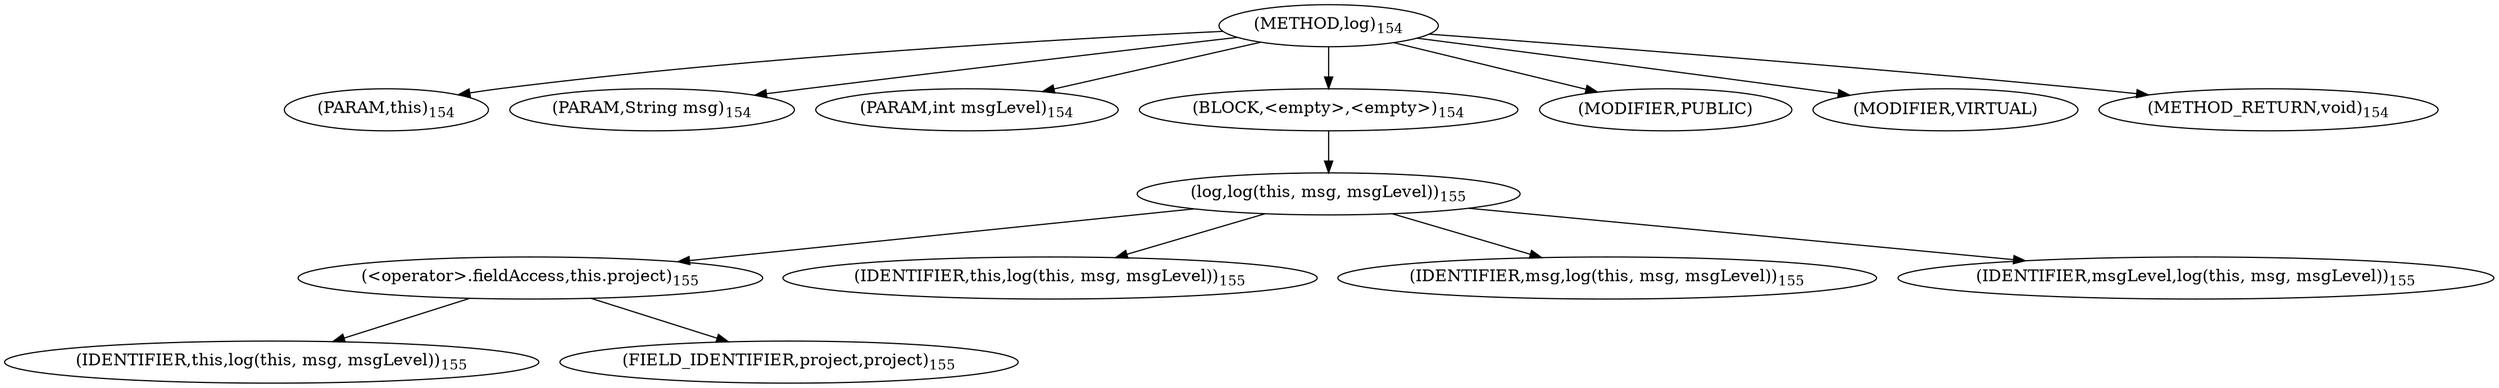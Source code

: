 digraph "log" {  
"147" [label = <(METHOD,log)<SUB>154</SUB>> ]
"14" [label = <(PARAM,this)<SUB>154</SUB>> ]
"148" [label = <(PARAM,String msg)<SUB>154</SUB>> ]
"149" [label = <(PARAM,int msgLevel)<SUB>154</SUB>> ]
"150" [label = <(BLOCK,&lt;empty&gt;,&lt;empty&gt;)<SUB>154</SUB>> ]
"151" [label = <(log,log(this, msg, msgLevel))<SUB>155</SUB>> ]
"152" [label = <(&lt;operator&gt;.fieldAccess,this.project)<SUB>155</SUB>> ]
"153" [label = <(IDENTIFIER,this,log(this, msg, msgLevel))<SUB>155</SUB>> ]
"154" [label = <(FIELD_IDENTIFIER,project,project)<SUB>155</SUB>> ]
"13" [label = <(IDENTIFIER,this,log(this, msg, msgLevel))<SUB>155</SUB>> ]
"155" [label = <(IDENTIFIER,msg,log(this, msg, msgLevel))<SUB>155</SUB>> ]
"156" [label = <(IDENTIFIER,msgLevel,log(this, msg, msgLevel))<SUB>155</SUB>> ]
"157" [label = <(MODIFIER,PUBLIC)> ]
"158" [label = <(MODIFIER,VIRTUAL)> ]
"159" [label = <(METHOD_RETURN,void)<SUB>154</SUB>> ]
  "147" -> "14" 
  "147" -> "148" 
  "147" -> "149" 
  "147" -> "150" 
  "147" -> "157" 
  "147" -> "158" 
  "147" -> "159" 
  "150" -> "151" 
  "151" -> "152" 
  "151" -> "13" 
  "151" -> "155" 
  "151" -> "156" 
  "152" -> "153" 
  "152" -> "154" 
}
